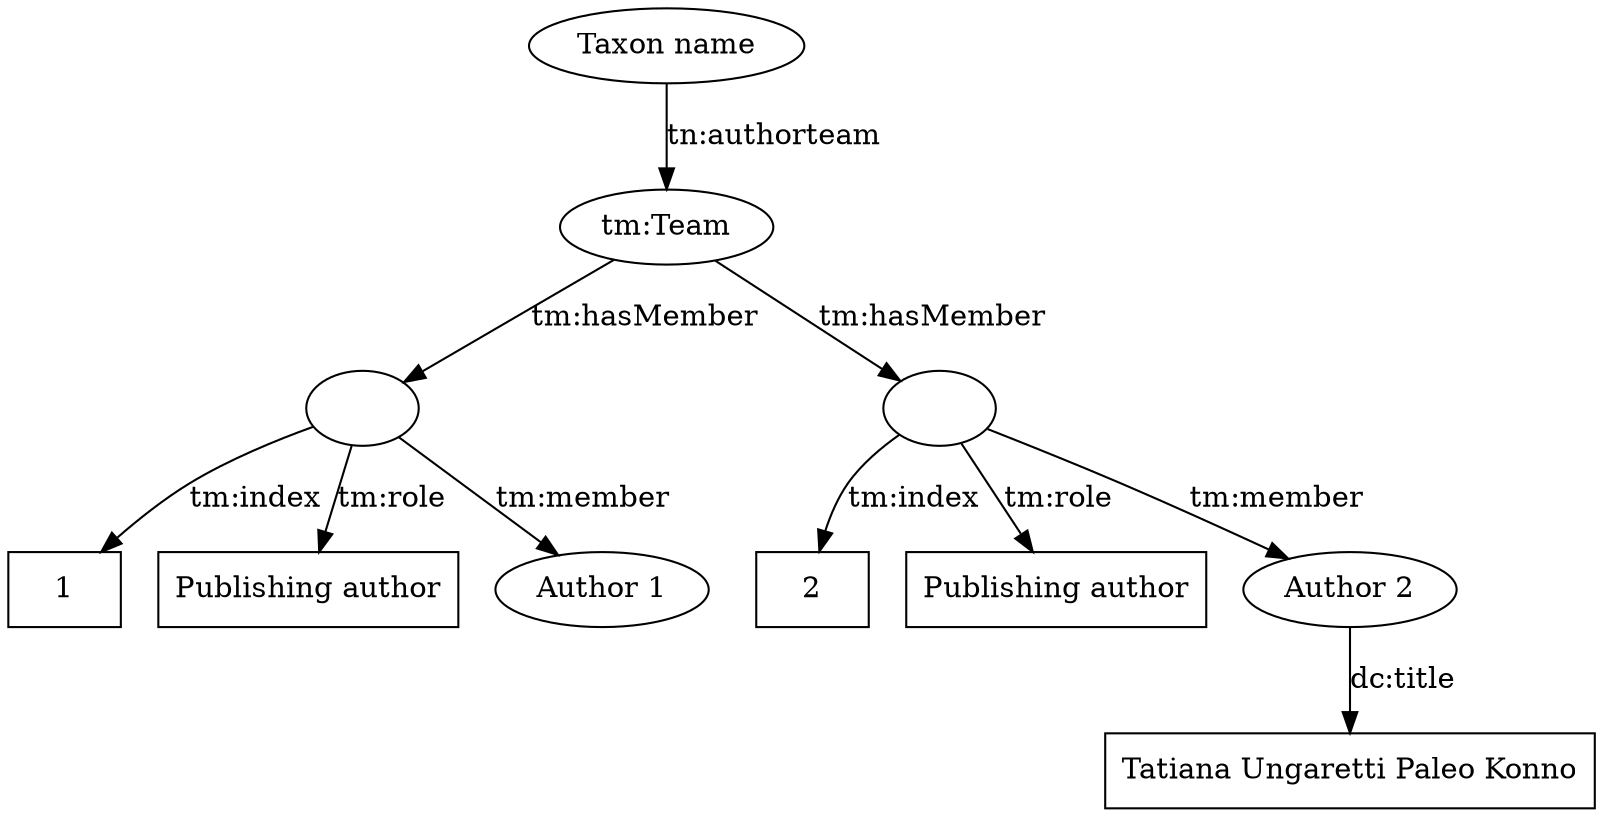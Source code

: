 digraph g {
	
		subgraph name {
		/* style=filled;
		color=lightgrey;
		node [style=filled,color=white]; */

		label = "Taxon name";
		
		
		taxon_name [label="Taxon name"] ;
		taxon_team [label="tm:Team"] ;
		
		bnode1 [label=""] ;
		index1 [label="1",shape=box] ;
		role1 [label = "Publishing author",shape=box]

		author1 [label="Author 1"];

		bnode2 [label=""] ;
		index2 [label="2",shape=box] ;
		role2 [label = "Publishing author",shape=box]
		
		
		author2 [label="Author 2"];
		
		author2name [label="Tatiana Ungaretti Paleo Konno",shape=box]
		
		taxon_name -> taxon_team [label="tn:authorteam"];
		
		taxon_team -> bnode1 [label="tm:hasMember"];
		taxon_team -> bnode2 [label="tm:hasMember"];
		
		bnode1 ->index1 [label="tm:index"];
		bnode2 ->index2 [label="tm:index"];

		bnode1 ->role1 [label="tm:role"];
		bnode2 ->role2 [label="tm:role"];

		bnode1 ->author1 [label="tm:member"];
		bnode2 ->author2 [label="tm:member"];
		
		
		author2 -> author2name [label="dc:title"];
		
			
	}


}